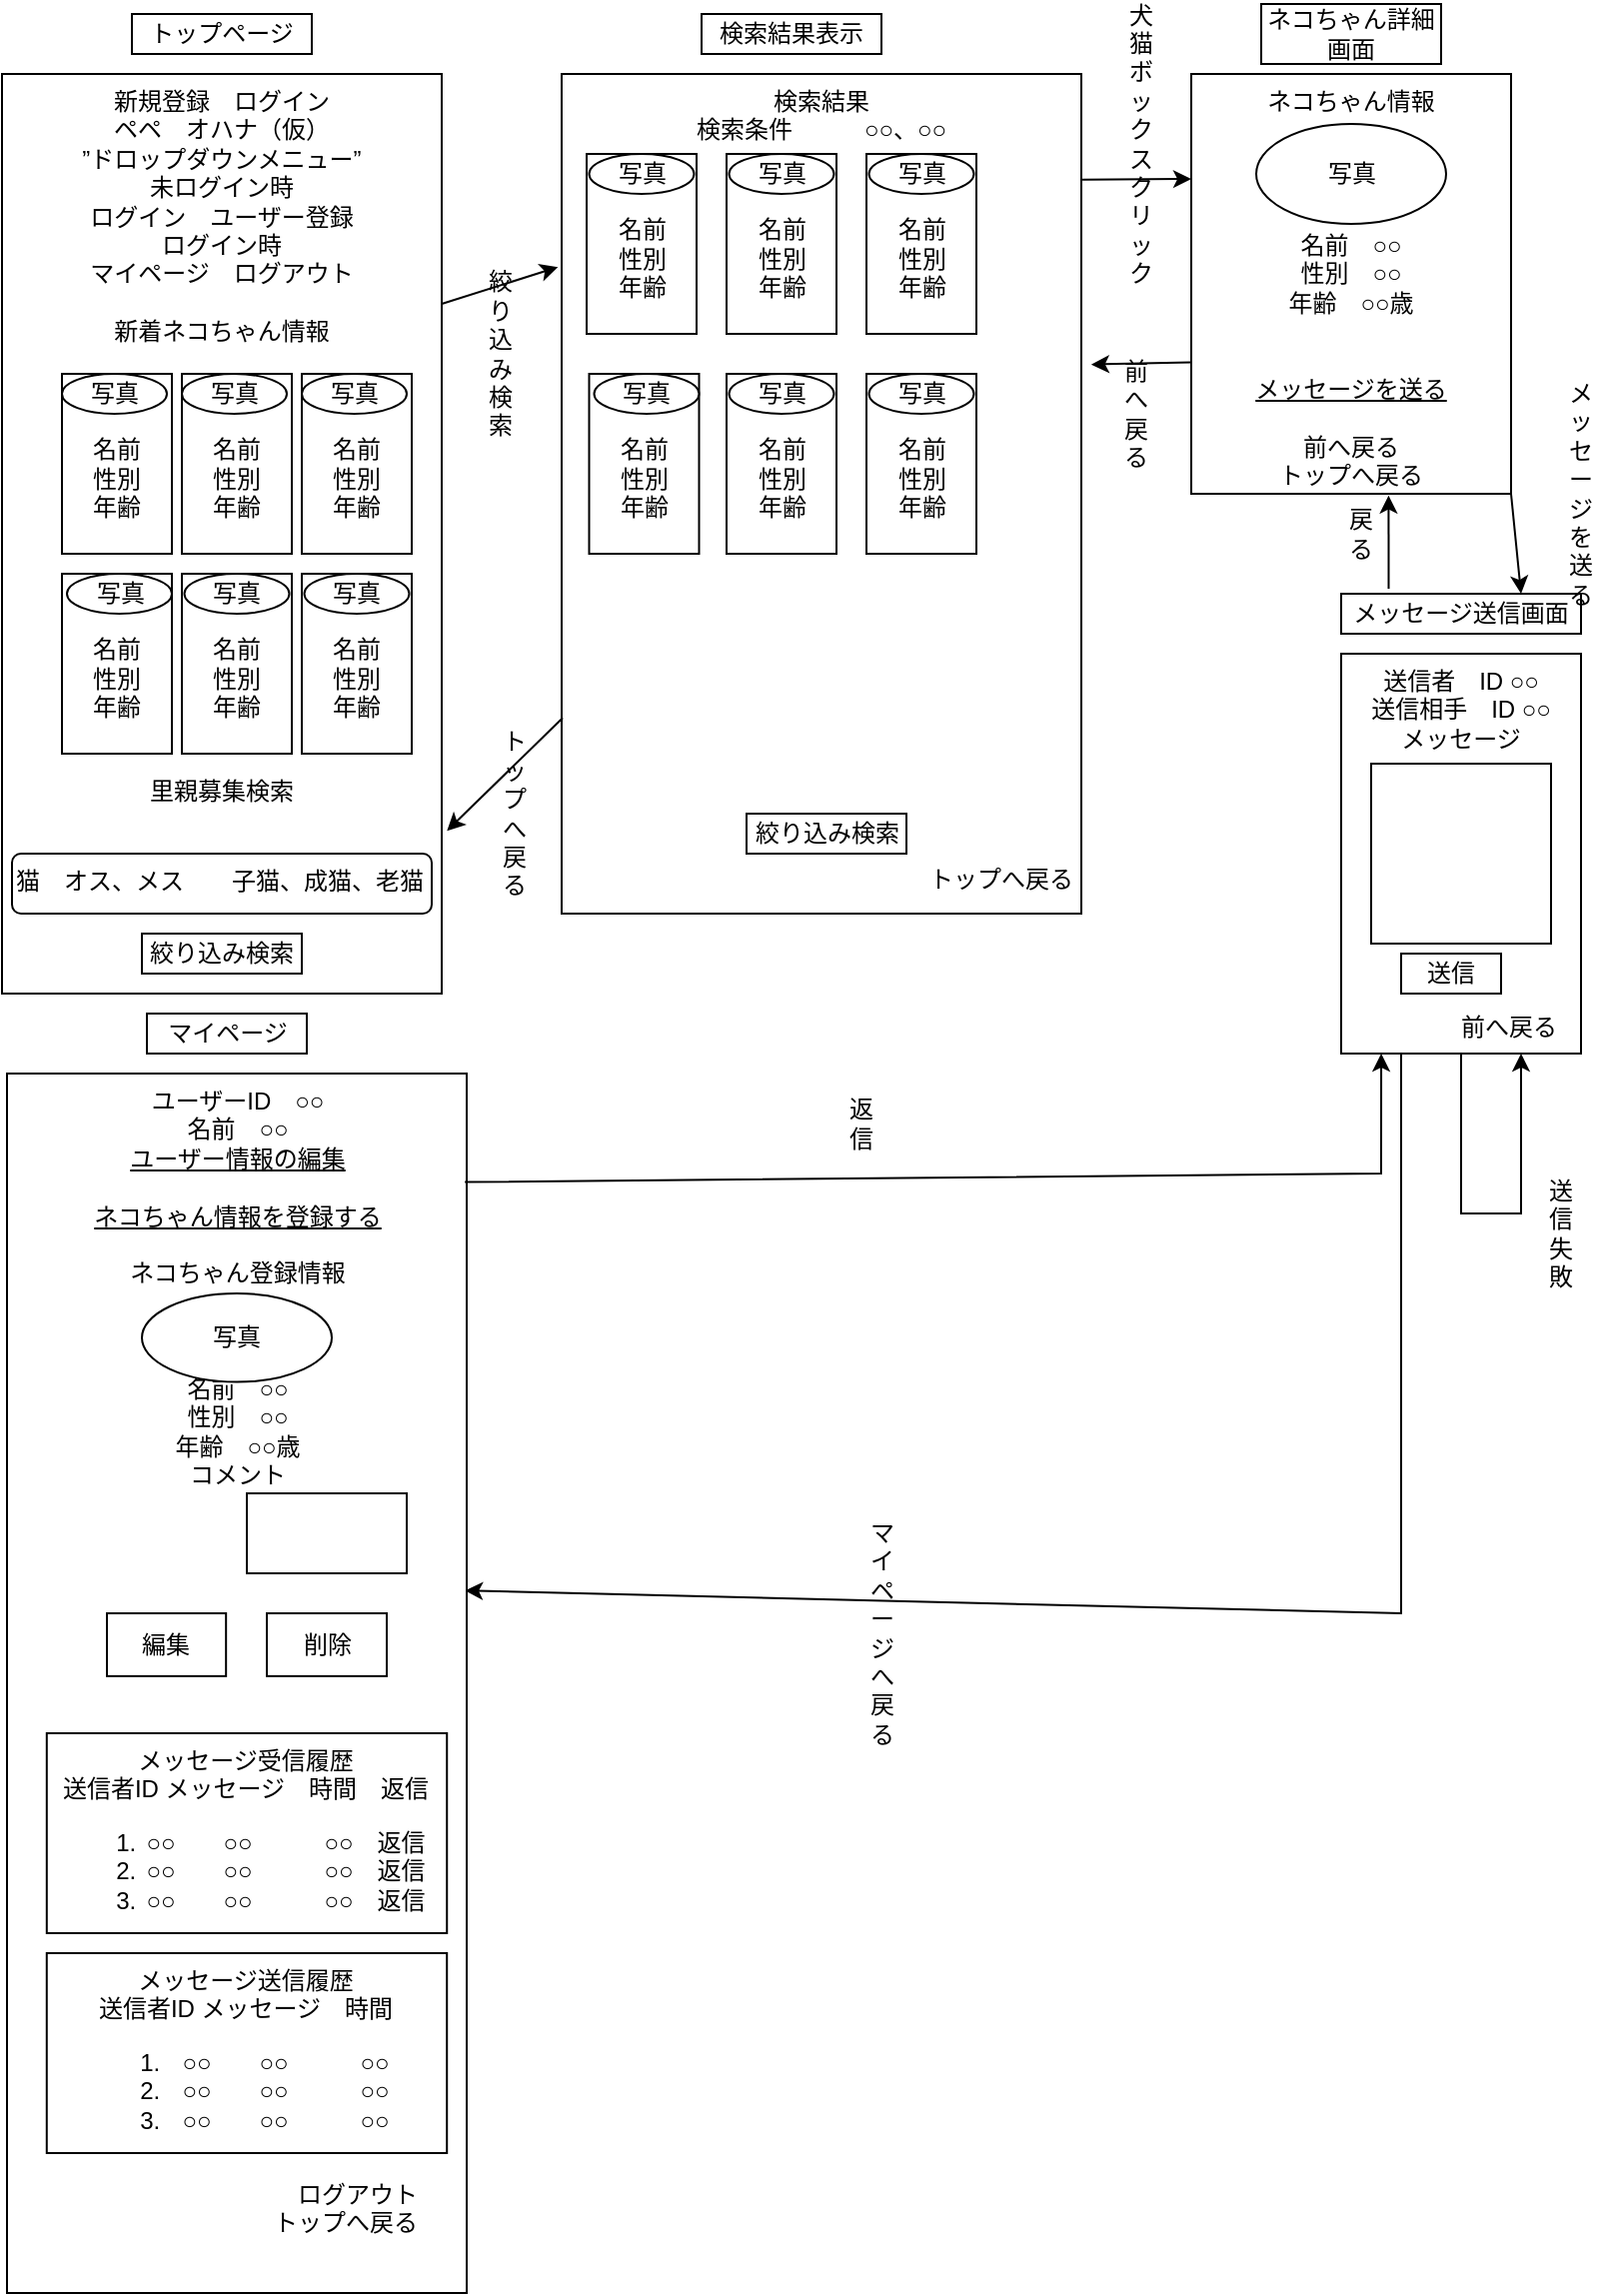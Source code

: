 <mxfile version="21.8.2" type="device">
  <diagram name="ページ1" id="5l7QdveWqn6ocP1i995m">
    <mxGraphModel dx="1032" dy="515" grid="1" gridSize="10" guides="1" tooltips="1" connect="1" arrows="1" fold="1" page="1" pageScale="1" pageWidth="827" pageHeight="1169" math="0" shadow="0">
      <root>
        <mxCell id="0" />
        <mxCell id="1" parent="0" />
        <mxCell id="cRcnCIdVFR8t62NlRf-L-1" value="新規登録　ログイン&lt;br&gt;ペペ　オハナ（仮）&lt;br&gt;”ドロップダウンメニュー”&lt;br&gt;未ログイン時&lt;br&gt;ログイン　ユーザー登録&lt;br&gt;ログイン時&lt;br&gt;マイページ　ログアウト&lt;br&gt;&lt;br&gt;新着ネコちゃん情報&lt;br&gt;&lt;br&gt;&lt;br&gt;&lt;br&gt;&lt;br&gt;&lt;br&gt;&lt;br&gt;&lt;br&gt;&lt;br&gt;&lt;br&gt;&lt;br&gt;&lt;br&gt;&lt;br&gt;&lt;br&gt;&lt;br&gt;&lt;br&gt;里親募集検索" style="rounded=0;whiteSpace=wrap;html=1;verticalAlign=top;" parent="1" vertex="1">
          <mxGeometry x="20" y="50" width="220" height="460" as="geometry" />
        </mxCell>
        <mxCell id="cRcnCIdVFR8t62NlRf-L-19" value="トップページ" style="rounded=0;whiteSpace=wrap;html=1;" parent="1" vertex="1">
          <mxGeometry x="85" y="20" width="90" height="20" as="geometry" />
        </mxCell>
        <mxCell id="cRcnCIdVFR8t62NlRf-L-24" value="検索結果表示" style="rounded=0;whiteSpace=wrap;html=1;" parent="1" vertex="1">
          <mxGeometry x="370" y="20" width="90" height="20" as="geometry" />
        </mxCell>
        <mxCell id="cRcnCIdVFR8t62NlRf-L-25" value="猫　オス、メス　　子猫、成猫、老猫" style="rounded=1;whiteSpace=wrap;html=1;verticalAlign=top;align=left;" parent="1" vertex="1">
          <mxGeometry x="25" y="440" width="210" height="30" as="geometry" />
        </mxCell>
        <mxCell id="cRcnCIdVFR8t62NlRf-L-26" value="絞り込み検索" style="rounded=0;whiteSpace=wrap;html=1;" parent="1" vertex="1">
          <mxGeometry x="90" y="480" width="80" height="20" as="geometry" />
        </mxCell>
        <mxCell id="cRcnCIdVFR8t62NlRf-L-30" value="" style="group" parent="1" vertex="1" connectable="0">
          <mxGeometry x="50" y="200" width="55" height="90" as="geometry" />
        </mxCell>
        <mxCell id="cRcnCIdVFR8t62NlRf-L-28" value="&lt;br&gt;名前&lt;br&gt;性別&lt;br&gt;年齢" style="rounded=0;whiteSpace=wrap;html=1;" parent="cRcnCIdVFR8t62NlRf-L-30" vertex="1">
          <mxGeometry width="55" height="90" as="geometry" />
        </mxCell>
        <mxCell id="cRcnCIdVFR8t62NlRf-L-27" value="写真" style="ellipse;whiteSpace=wrap;html=1;" parent="cRcnCIdVFR8t62NlRf-L-30" vertex="1">
          <mxGeometry width="52.5" height="20" as="geometry" />
        </mxCell>
        <mxCell id="cRcnCIdVFR8t62NlRf-L-31" value="" style="group" parent="1" vertex="1" connectable="0">
          <mxGeometry x="170" y="200" width="55" height="90" as="geometry" />
        </mxCell>
        <mxCell id="cRcnCIdVFR8t62NlRf-L-32" value="&lt;br&gt;名前&lt;br&gt;性別&lt;br&gt;年齢" style="rounded=0;whiteSpace=wrap;html=1;" parent="cRcnCIdVFR8t62NlRf-L-31" vertex="1">
          <mxGeometry width="55" height="90" as="geometry" />
        </mxCell>
        <mxCell id="cRcnCIdVFR8t62NlRf-L-33" value="写真" style="ellipse;whiteSpace=wrap;html=1;" parent="cRcnCIdVFR8t62NlRf-L-31" vertex="1">
          <mxGeometry width="52.5" height="20" as="geometry" />
        </mxCell>
        <mxCell id="cRcnCIdVFR8t62NlRf-L-34" value="" style="group" parent="1" vertex="1" connectable="0">
          <mxGeometry x="170" y="300" width="55" height="90" as="geometry" />
        </mxCell>
        <mxCell id="cRcnCIdVFR8t62NlRf-L-35" value="&lt;br&gt;名前&lt;br&gt;性別&lt;br&gt;年齢" style="rounded=0;whiteSpace=wrap;html=1;" parent="cRcnCIdVFR8t62NlRf-L-34" vertex="1">
          <mxGeometry width="55" height="90" as="geometry" />
        </mxCell>
        <mxCell id="cRcnCIdVFR8t62NlRf-L-36" value="写真" style="ellipse;whiteSpace=wrap;html=1;" parent="cRcnCIdVFR8t62NlRf-L-34" vertex="1">
          <mxGeometry x="1.25" width="52.5" height="20" as="geometry" />
        </mxCell>
        <mxCell id="cRcnCIdVFR8t62NlRf-L-37" value="" style="group" parent="1" vertex="1" connectable="0">
          <mxGeometry x="110" y="200" width="55" height="90" as="geometry" />
        </mxCell>
        <mxCell id="cRcnCIdVFR8t62NlRf-L-38" value="&lt;br&gt;名前&lt;br&gt;性別&lt;br&gt;年齢" style="rounded=0;whiteSpace=wrap;html=1;" parent="cRcnCIdVFR8t62NlRf-L-37" vertex="1">
          <mxGeometry width="55" height="90" as="geometry" />
        </mxCell>
        <mxCell id="cRcnCIdVFR8t62NlRf-L-39" value="写真" style="ellipse;whiteSpace=wrap;html=1;" parent="cRcnCIdVFR8t62NlRf-L-37" vertex="1">
          <mxGeometry width="52.5" height="20" as="geometry" />
        </mxCell>
        <mxCell id="cRcnCIdVFR8t62NlRf-L-40" value="" style="group" parent="1" vertex="1" connectable="0">
          <mxGeometry x="50" y="300" width="55" height="90" as="geometry" />
        </mxCell>
        <mxCell id="cRcnCIdVFR8t62NlRf-L-41" value="&lt;br&gt;名前&lt;br&gt;性別&lt;br&gt;年齢" style="rounded=0;whiteSpace=wrap;html=1;" parent="cRcnCIdVFR8t62NlRf-L-40" vertex="1">
          <mxGeometry width="55" height="90" as="geometry" />
        </mxCell>
        <mxCell id="cRcnCIdVFR8t62NlRf-L-42" value="写真" style="ellipse;whiteSpace=wrap;html=1;" parent="cRcnCIdVFR8t62NlRf-L-40" vertex="1">
          <mxGeometry x="2.5" width="52.5" height="20" as="geometry" />
        </mxCell>
        <mxCell id="cRcnCIdVFR8t62NlRf-L-43" value="" style="group" parent="1" vertex="1" connectable="0">
          <mxGeometry x="110" y="300" width="55" height="90" as="geometry" />
        </mxCell>
        <mxCell id="cRcnCIdVFR8t62NlRf-L-44" value="&lt;br&gt;名前&lt;br&gt;性別&lt;br&gt;年齢" style="rounded=0;whiteSpace=wrap;html=1;" parent="cRcnCIdVFR8t62NlRf-L-43" vertex="1">
          <mxGeometry width="55" height="90" as="geometry" />
        </mxCell>
        <mxCell id="cRcnCIdVFR8t62NlRf-L-45" value="写真" style="ellipse;whiteSpace=wrap;html=1;" parent="cRcnCIdVFR8t62NlRf-L-43" vertex="1">
          <mxGeometry x="1.25" width="52.5" height="20" as="geometry" />
        </mxCell>
        <mxCell id="cRcnCIdVFR8t62NlRf-L-86" value="ネコちゃん詳細画面" style="rounded=0;whiteSpace=wrap;html=1;" parent="1" vertex="1">
          <mxGeometry x="650" y="15" width="90" height="30" as="geometry" />
        </mxCell>
        <mxCell id="cRcnCIdVFR8t62NlRf-L-96" value="" style="group" parent="1" vertex="1" connectable="0">
          <mxGeometry x="615" y="50" width="160" height="210" as="geometry" />
        </mxCell>
        <mxCell id="cRcnCIdVFR8t62NlRf-L-9" value="ネコちゃん情報&lt;br&gt;&lt;br&gt;&lt;br&gt;&lt;br&gt;&lt;br&gt;名前　○○&lt;br&gt;性別　○○&lt;br&gt;年齢　○○歳&lt;br&gt;&lt;br&gt;&lt;br&gt;&lt;u&gt;メッセージを送る&lt;/u&gt;&lt;br&gt;&lt;br&gt;前へ戻る&lt;br&gt;トップへ戻る" style="rounded=0;whiteSpace=wrap;html=1;verticalAlign=top;" parent="cRcnCIdVFR8t62NlRf-L-96" vertex="1">
          <mxGeometry width="160" height="210" as="geometry" />
        </mxCell>
        <mxCell id="cRcnCIdVFR8t62NlRf-L-87" value="写真" style="ellipse;whiteSpace=wrap;html=1;" parent="cRcnCIdVFR8t62NlRf-L-96" vertex="1">
          <mxGeometry x="32.5" y="25" width="95" height="50" as="geometry" />
        </mxCell>
        <mxCell id="cRcnCIdVFR8t62NlRf-L-114" value="絞り込み検索" style="rounded=0;whiteSpace=wrap;html=1;fillColor=none;strokeColor=none;" parent="1" vertex="1">
          <mxGeometry x="257.5" y="180" width="22.5" height="20" as="geometry" />
        </mxCell>
        <mxCell id="cRcnCIdVFR8t62NlRf-L-115" value="トップへ戻る" style="rounded=0;whiteSpace=wrap;html=1;fillColor=none;strokeColor=none;" parent="1" vertex="1">
          <mxGeometry x="264" y="410" width="25" height="20" as="geometry" />
        </mxCell>
        <mxCell id="cRcnCIdVFR8t62NlRf-L-117" value="犬猫ボックスクリック" style="rounded=0;whiteSpace=wrap;html=1;fillColor=none;strokeColor=none;" parent="1" vertex="1">
          <mxGeometry x="580" y="70" width="20" height="30" as="geometry" />
        </mxCell>
        <mxCell id="cRcnCIdVFR8t62NlRf-L-118" value="前へ戻る" style="rounded=0;whiteSpace=wrap;html=1;fillColor=none;strokeColor=none;" parent="1" vertex="1">
          <mxGeometry x="575" y="200" width="25" height="40" as="geometry" />
        </mxCell>
        <mxCell id="cRcnCIdVFR8t62NlRf-L-121" value="戻る" style="rounded=0;whiteSpace=wrap;html=1;fillColor=none;strokeColor=none;" parent="1" vertex="1">
          <mxGeometry x="690" y="270" width="20" height="20" as="geometry" />
        </mxCell>
        <mxCell id="TUVgvogGvI2CKYqyUXiJ-15" value="" style="group" parent="1" vertex="1" connectable="0">
          <mxGeometry x="300" y="50" width="260" height="420" as="geometry" />
        </mxCell>
        <mxCell id="cRcnCIdVFR8t62NlRf-L-4" value="検索結果&lt;br&gt;検索条件　　　○○、○○&lt;br&gt;&lt;br&gt;&lt;br&gt;&lt;br&gt;&lt;br&gt;&lt;br&gt;&lt;br&gt;&lt;br&gt;&lt;br&gt;&lt;br&gt;&lt;br&gt;&lt;br&gt;&lt;br&gt;&lt;br&gt;&lt;br&gt;&lt;br&gt;&lt;br&gt;&lt;br&gt;&lt;br&gt;&lt;br&gt;&lt;br&gt;&lt;br&gt;&lt;br&gt;&lt;br&gt;&lt;br&gt;&lt;br&gt;&lt;div style=&quot;text-align: left;&quot;&gt;　　　　　　　　　　　　　　　トップへ戻る&lt;/div&gt;" style="rounded=0;whiteSpace=wrap;html=1;verticalAlign=top;" parent="TUVgvogGvI2CKYqyUXiJ-15" vertex="1">
          <mxGeometry width="260" height="420" as="geometry" />
        </mxCell>
        <mxCell id="cRcnCIdVFR8t62NlRf-L-46" value="" style="group" parent="TUVgvogGvI2CKYqyUXiJ-15" vertex="1" connectable="0">
          <mxGeometry x="12.5" y="40" width="55" height="130" as="geometry" />
        </mxCell>
        <mxCell id="cRcnCIdVFR8t62NlRf-L-47" value="&lt;br&gt;名前&lt;br&gt;性別&lt;br&gt;年齢" style="rounded=0;whiteSpace=wrap;html=1;" parent="cRcnCIdVFR8t62NlRf-L-46" vertex="1">
          <mxGeometry width="55" height="90" as="geometry" />
        </mxCell>
        <mxCell id="cRcnCIdVFR8t62NlRf-L-48" value="写真" style="ellipse;whiteSpace=wrap;html=1;" parent="cRcnCIdVFR8t62NlRf-L-46" vertex="1">
          <mxGeometry x="1.25" width="52.5" height="20" as="geometry" />
        </mxCell>
        <mxCell id="cRcnCIdVFR8t62NlRf-L-50" value="" style="group" parent="TUVgvogGvI2CKYqyUXiJ-15" vertex="1" connectable="0">
          <mxGeometry x="152.5" y="40" width="55" height="90" as="geometry" />
        </mxCell>
        <mxCell id="cRcnCIdVFR8t62NlRf-L-51" value="&lt;br&gt;名前&lt;br&gt;性別&lt;br&gt;年齢" style="rounded=0;whiteSpace=wrap;html=1;" parent="cRcnCIdVFR8t62NlRf-L-50" vertex="1">
          <mxGeometry width="55" height="90" as="geometry" />
        </mxCell>
        <mxCell id="cRcnCIdVFR8t62NlRf-L-52" value="写真" style="ellipse;whiteSpace=wrap;html=1;" parent="cRcnCIdVFR8t62NlRf-L-50" vertex="1">
          <mxGeometry x="1.25" width="52.5" height="20" as="geometry" />
        </mxCell>
        <mxCell id="cRcnCIdVFR8t62NlRf-L-53" value="" style="group" parent="TUVgvogGvI2CKYqyUXiJ-15" vertex="1" connectable="0">
          <mxGeometry x="82.5" y="40" width="55" height="90" as="geometry" />
        </mxCell>
        <mxCell id="cRcnCIdVFR8t62NlRf-L-54" value="&lt;br&gt;名前&lt;br&gt;性別&lt;br&gt;年齢" style="rounded=0;whiteSpace=wrap;html=1;" parent="cRcnCIdVFR8t62NlRf-L-53" vertex="1">
          <mxGeometry width="55" height="90" as="geometry" />
        </mxCell>
        <mxCell id="cRcnCIdVFR8t62NlRf-L-55" value="写真" style="ellipse;whiteSpace=wrap;html=1;" parent="cRcnCIdVFR8t62NlRf-L-53" vertex="1">
          <mxGeometry x="1.25" width="52.5" height="20" as="geometry" />
        </mxCell>
        <mxCell id="cRcnCIdVFR8t62NlRf-L-56" value="" style="group" parent="TUVgvogGvI2CKYqyUXiJ-15" vertex="1" connectable="0">
          <mxGeometry x="13.75" y="150" width="55" height="90" as="geometry" />
        </mxCell>
        <mxCell id="cRcnCIdVFR8t62NlRf-L-57" value="&lt;br&gt;名前&lt;br&gt;性別&lt;br&gt;年齢" style="rounded=0;whiteSpace=wrap;html=1;" parent="cRcnCIdVFR8t62NlRf-L-56" vertex="1">
          <mxGeometry width="55" height="90" as="geometry" />
        </mxCell>
        <mxCell id="cRcnCIdVFR8t62NlRf-L-58" value="写真" style="ellipse;whiteSpace=wrap;html=1;" parent="cRcnCIdVFR8t62NlRf-L-56" vertex="1">
          <mxGeometry x="2.5" width="52.5" height="20" as="geometry" />
        </mxCell>
        <mxCell id="cRcnCIdVFR8t62NlRf-L-69" value="" style="group" parent="TUVgvogGvI2CKYqyUXiJ-15" vertex="1" connectable="0">
          <mxGeometry x="82.5" y="150" width="55" height="90" as="geometry" />
        </mxCell>
        <mxCell id="cRcnCIdVFR8t62NlRf-L-70" value="&lt;br&gt;名前&lt;br&gt;性別&lt;br&gt;年齢" style="rounded=0;whiteSpace=wrap;html=1;" parent="cRcnCIdVFR8t62NlRf-L-69" vertex="1">
          <mxGeometry width="55" height="90" as="geometry" />
        </mxCell>
        <mxCell id="cRcnCIdVFR8t62NlRf-L-71" value="写真" style="ellipse;whiteSpace=wrap;html=1;" parent="cRcnCIdVFR8t62NlRf-L-69" vertex="1">
          <mxGeometry x="1.25" width="52.5" height="20" as="geometry" />
        </mxCell>
        <mxCell id="cRcnCIdVFR8t62NlRf-L-72" value="" style="group" parent="TUVgvogGvI2CKYqyUXiJ-15" vertex="1" connectable="0">
          <mxGeometry x="152.5" y="150" width="55" height="90" as="geometry" />
        </mxCell>
        <mxCell id="cRcnCIdVFR8t62NlRf-L-73" value="&lt;br&gt;名前&lt;br&gt;性別&lt;br&gt;年齢" style="rounded=0;whiteSpace=wrap;html=1;" parent="cRcnCIdVFR8t62NlRf-L-72" vertex="1">
          <mxGeometry width="55" height="90" as="geometry" />
        </mxCell>
        <mxCell id="cRcnCIdVFR8t62NlRf-L-74" value="写真" style="ellipse;whiteSpace=wrap;html=1;" parent="cRcnCIdVFR8t62NlRf-L-72" vertex="1">
          <mxGeometry x="1.25" width="52.5" height="20" as="geometry" />
        </mxCell>
        <mxCell id="cRcnCIdVFR8t62NlRf-L-83" value="絞り込み検索" style="rounded=0;whiteSpace=wrap;html=1;" parent="TUVgvogGvI2CKYqyUXiJ-15" vertex="1">
          <mxGeometry x="92.5" y="370" width="80" height="20" as="geometry" />
        </mxCell>
        <mxCell id="h3qFTqK-qr5tWKLy94Pv-67" value="" style="group" parent="1" vertex="1" connectable="0">
          <mxGeometry x="690" y="310" width="120" height="230" as="geometry" />
        </mxCell>
        <mxCell id="h3qFTqK-qr5tWKLy94Pv-68" value="メッセージ送信画面" style="rounded=0;whiteSpace=wrap;html=1;" parent="h3qFTqK-qr5tWKLy94Pv-67" vertex="1">
          <mxGeometry width="120" height="20" as="geometry" />
        </mxCell>
        <mxCell id="h3qFTqK-qr5tWKLy94Pv-69" value="" style="group" parent="h3qFTqK-qr5tWKLy94Pv-67" vertex="1" connectable="0">
          <mxGeometry y="30" width="120" height="200" as="geometry" />
        </mxCell>
        <mxCell id="h3qFTqK-qr5tWKLy94Pv-70" value="送信者　ID ○○&lt;br&gt;送信相手　ID ○○&lt;br&gt;メッセージ&lt;br&gt;&lt;br&gt;&lt;br&gt;&lt;br&gt;&lt;br&gt;&lt;br&gt;&lt;br&gt;&lt;br&gt;&lt;br&gt;&lt;br&gt;　　　　前へ戻る" style="rounded=0;whiteSpace=wrap;html=1;verticalAlign=top;" parent="h3qFTqK-qr5tWKLy94Pv-69" vertex="1">
          <mxGeometry width="120" height="200" as="geometry" />
        </mxCell>
        <mxCell id="h3qFTqK-qr5tWKLy94Pv-71" value="" style="rounded=0;whiteSpace=wrap;html=1;" parent="h3qFTqK-qr5tWKLy94Pv-69" vertex="1">
          <mxGeometry x="15" y="55" width="90" height="90" as="geometry" />
        </mxCell>
        <mxCell id="h3qFTqK-qr5tWKLy94Pv-72" value="送信" style="rounded=0;whiteSpace=wrap;html=1;" parent="h3qFTqK-qr5tWKLy94Pv-69" vertex="1">
          <mxGeometry x="30" y="150" width="50" height="20" as="geometry" />
        </mxCell>
        <mxCell id="fOcxW8BvlJguZzoaRflR-26" value="" style="endArrow=classic;html=1;rounded=0;exitX=0.5;exitY=1;exitDx=0;exitDy=0;entryX=0.75;entryY=1;entryDx=0;entryDy=0;" parent="h3qFTqK-qr5tWKLy94Pv-69" source="h3qFTqK-qr5tWKLy94Pv-70" target="h3qFTqK-qr5tWKLy94Pv-70" edge="1">
          <mxGeometry width="50" height="50" relative="1" as="geometry">
            <mxPoint x="-300" y="180" as="sourcePoint" />
            <mxPoint x="120" y="310" as="targetPoint" />
            <Array as="points">
              <mxPoint x="60" y="280" />
              <mxPoint x="90" y="280" />
            </Array>
          </mxGeometry>
        </mxCell>
        <mxCell id="h3qFTqK-qr5tWKLy94Pv-74" value="" style="endArrow=classic;html=1;rounded=0;exitX=1;exitY=0.25;exitDx=0;exitDy=0;entryX=-0.007;entryY=0.23;entryDx=0;entryDy=0;entryPerimeter=0;" parent="1" source="cRcnCIdVFR8t62NlRf-L-1" target="cRcnCIdVFR8t62NlRf-L-4" edge="1">
          <mxGeometry width="50" height="50" relative="1" as="geometry">
            <mxPoint x="390" y="310" as="sourcePoint" />
            <mxPoint x="440" y="260" as="targetPoint" />
          </mxGeometry>
        </mxCell>
        <mxCell id="h3qFTqK-qr5tWKLy94Pv-75" value="" style="endArrow=classic;html=1;rounded=0;exitX=0.002;exitY=0.767;exitDx=0;exitDy=0;exitPerimeter=0;entryX=1.012;entryY=0.823;entryDx=0;entryDy=0;entryPerimeter=0;" parent="1" source="cRcnCIdVFR8t62NlRf-L-4" target="cRcnCIdVFR8t62NlRf-L-1" edge="1">
          <mxGeometry width="50" height="50" relative="1" as="geometry">
            <mxPoint x="390" y="310" as="sourcePoint" />
            <mxPoint x="440" y="260" as="targetPoint" />
          </mxGeometry>
        </mxCell>
        <mxCell id="h3qFTqK-qr5tWKLy94Pv-76" value="" style="endArrow=classic;html=1;rounded=0;entryX=0;entryY=0.25;entryDx=0;entryDy=0;exitX=1.002;exitY=0.126;exitDx=0;exitDy=0;exitPerimeter=0;" parent="1" source="cRcnCIdVFR8t62NlRf-L-4" target="cRcnCIdVFR8t62NlRf-L-9" edge="1">
          <mxGeometry width="50" height="50" relative="1" as="geometry">
            <mxPoint x="390" y="310" as="sourcePoint" />
            <mxPoint x="440" y="260" as="targetPoint" />
          </mxGeometry>
        </mxCell>
        <mxCell id="h3qFTqK-qr5tWKLy94Pv-77" value="" style="endArrow=classic;html=1;rounded=0;entryX=0.75;entryY=0;entryDx=0;entryDy=0;exitX=1;exitY=1;exitDx=0;exitDy=0;" parent="1" source="cRcnCIdVFR8t62NlRf-L-9" target="h3qFTqK-qr5tWKLy94Pv-68" edge="1">
          <mxGeometry width="50" height="50" relative="1" as="geometry">
            <mxPoint x="390" y="310" as="sourcePoint" />
            <mxPoint x="440" y="260" as="targetPoint" />
          </mxGeometry>
        </mxCell>
        <mxCell id="h3qFTqK-qr5tWKLy94Pv-78" value="" style="endArrow=classic;html=1;rounded=0;entryX=1.019;entryY=0.346;entryDx=0;entryDy=0;entryPerimeter=0;exitX=-0.001;exitY=0.687;exitDx=0;exitDy=0;exitPerimeter=0;" parent="1" source="cRcnCIdVFR8t62NlRf-L-9" target="cRcnCIdVFR8t62NlRf-L-4" edge="1">
          <mxGeometry width="50" height="50" relative="1" as="geometry">
            <mxPoint x="390" y="310" as="sourcePoint" />
            <mxPoint x="440" y="260" as="targetPoint" />
          </mxGeometry>
        </mxCell>
        <mxCell id="h3qFTqK-qr5tWKLy94Pv-79" value="" style="endArrow=classic;html=1;rounded=0;entryX=0.617;entryY=1.004;entryDx=0;entryDy=0;exitX=0.198;exitY=-0.122;exitDx=0;exitDy=0;exitPerimeter=0;entryPerimeter=0;" parent="1" source="h3qFTqK-qr5tWKLy94Pv-68" target="cRcnCIdVFR8t62NlRf-L-9" edge="1">
          <mxGeometry width="50" height="50" relative="1" as="geometry">
            <mxPoint x="390" y="420" as="sourcePoint" />
            <mxPoint x="440" y="370" as="targetPoint" />
          </mxGeometry>
        </mxCell>
        <mxCell id="h3qFTqK-qr5tWKLy94Pv-82" value="" style="endArrow=classic;html=1;rounded=0;exitX=0.25;exitY=1;exitDx=0;exitDy=0;entryX=0.996;entryY=0.424;entryDx=0;entryDy=0;entryPerimeter=0;" parent="1" source="h3qFTqK-qr5tWKLy94Pv-70" target="h3qFTqK-qr5tWKLy94Pv-90" edge="1">
          <mxGeometry width="50" height="50" relative="1" as="geometry">
            <mxPoint x="390" y="530" as="sourcePoint" />
            <mxPoint x="720" y="620" as="targetPoint" />
            <Array as="points">
              <mxPoint x="720" y="820" />
            </Array>
          </mxGeometry>
        </mxCell>
        <mxCell id="h3qFTqK-qr5tWKLy94Pv-84" value="メッセージを送る" style="rounded=0;whiteSpace=wrap;html=1;fillColor=none;strokeColor=none;" parent="1" vertex="1">
          <mxGeometry x="800" y="250" width="20" height="20" as="geometry" />
        </mxCell>
        <mxCell id="h3qFTqK-qr5tWKLy94Pv-87" value="" style="group" parent="1" vertex="1" connectable="0">
          <mxGeometry x="22.5" y="520" width="230" height="640" as="geometry" />
        </mxCell>
        <mxCell id="h3qFTqK-qr5tWKLy94Pv-88" value="マイページ" style="rounded=0;whiteSpace=wrap;html=1;" parent="h3qFTqK-qr5tWKLy94Pv-87" vertex="1">
          <mxGeometry x="70" width="80" height="20" as="geometry" />
        </mxCell>
        <mxCell id="h3qFTqK-qr5tWKLy94Pv-89" value="" style="group" parent="h3qFTqK-qr5tWKLy94Pv-87" vertex="1" connectable="0">
          <mxGeometry y="30" width="230" height="610" as="geometry" />
        </mxCell>
        <mxCell id="h3qFTqK-qr5tWKLy94Pv-90" value="ユーザーID　○○&lt;br&gt;名前　○○&lt;br&gt;&lt;u&gt;ユーザー情報の編集&lt;/u&gt;&lt;br&gt;&lt;br&gt;&lt;u&gt;ネコちゃん情報を登録する&lt;br&gt;&lt;/u&gt;&lt;br&gt;ネコちゃん登録情報&lt;br&gt;&lt;br&gt;&lt;br&gt;&lt;br&gt;名前　○○&lt;br&gt;性別　○○&lt;br&gt;年齢　○○歳&lt;br&gt;コメント　　　　&lt;br&gt;&lt;br&gt;&lt;br&gt;&lt;br&gt;&lt;span style=&quot;text-align: right; background-color: initial;&quot;&gt;&lt;br&gt;&lt;br&gt;&lt;br&gt;&lt;br&gt;&lt;br&gt;&lt;br&gt;&lt;br&gt;&lt;br&gt;&lt;br&gt;&lt;br&gt;&lt;br&gt;&lt;br&gt;&lt;br&gt;&lt;br&gt;&lt;br&gt;&lt;br&gt;&lt;br&gt;&lt;br&gt;&lt;br&gt;&lt;br&gt;&lt;br&gt;　　　　　　　　　　ログアウト&lt;/span&gt;&lt;br&gt;&lt;div style=&quot;text-align: right;&quot;&gt;トップへ戻る&lt;/div&gt;" style="rounded=0;whiteSpace=wrap;html=1;verticalAlign=top;" parent="h3qFTqK-qr5tWKLy94Pv-89" vertex="1">
          <mxGeometry width="230" height="610" as="geometry" />
        </mxCell>
        <mxCell id="h3qFTqK-qr5tWKLy94Pv-91" value="写真" style="ellipse;whiteSpace=wrap;html=1;" parent="h3qFTqK-qr5tWKLy94Pv-89" vertex="1">
          <mxGeometry x="67.5" y="110" width="95" height="44.29" as="geometry" />
        </mxCell>
        <mxCell id="h3qFTqK-qr5tWKLy94Pv-92" value="" style="rounded=0;whiteSpace=wrap;html=1;" parent="h3qFTqK-qr5tWKLy94Pv-89" vertex="1">
          <mxGeometry x="120" y="210" width="80" height="40" as="geometry" />
        </mxCell>
        <mxCell id="h3qFTqK-qr5tWKLy94Pv-93" value="編集" style="rounded=0;whiteSpace=wrap;html=1;" parent="h3qFTqK-qr5tWKLy94Pv-89" vertex="1">
          <mxGeometry x="50" y="270.004" width="59.58" height="31.429" as="geometry" />
        </mxCell>
        <mxCell id="h3qFTqK-qr5tWKLy94Pv-94" value="削除" style="rounded=0;whiteSpace=wrap;html=1;" parent="h3qFTqK-qr5tWKLy94Pv-89" vertex="1">
          <mxGeometry x="130" y="270.004" width="60" height="31.429" as="geometry" />
        </mxCell>
        <mxCell id="h3qFTqK-qr5tWKLy94Pv-95" value="メッセージ受信履歴&lt;br&gt;&lt;span style=&quot;background-color: initial;&quot;&gt;送信者ID メッセージ　時間　返信&lt;br&gt;&lt;ol&gt;&lt;li&gt;&lt;span style=&quot;background-color: initial;&quot;&gt;○○　　○○　　　○○　返信&lt;/span&gt;&lt;/li&gt;&lt;li style=&quot;border-color: var(--border-color);&quot;&gt;○○　　○○　　　○○　返信&lt;/li&gt;&lt;li style=&quot;border-color: var(--border-color);&quot;&gt;○○　　○○　　　○○　返信&lt;/li&gt;&lt;/ol&gt;&lt;/span&gt;&lt;div style=&quot;text-align: justify;&quot;&gt;&lt;/div&gt;" style="rounded=0;whiteSpace=wrap;html=1;verticalAlign=top;" parent="h3qFTqK-qr5tWKLy94Pv-89" vertex="1">
          <mxGeometry x="19.9" y="330" width="200.21" height="100" as="geometry" />
        </mxCell>
        <mxCell id="h3qFTqK-qr5tWKLy94Pv-96" value="メッセージ送信履歴&lt;br&gt;&lt;span style=&quot;background-color: initial;&quot;&gt;送信者ID メッセージ　時間　&lt;br&gt;&lt;ol&gt;&lt;li&gt;&lt;span style=&quot;background-color: initial;&quot;&gt;○○　　○○　　　○○　&lt;/span&gt;&lt;/li&gt;&lt;li style=&quot;border-color: var(--border-color);&quot;&gt;○○　　○○　　　○○　&lt;/li&gt;&lt;li style=&quot;border-color: var(--border-color);&quot;&gt;○○　　○○　　　○○　&lt;/li&gt;&lt;/ol&gt;&lt;/span&gt;&lt;div style=&quot;text-align: justify;&quot;&gt;&lt;/div&gt;" style="rounded=0;whiteSpace=wrap;html=1;verticalAlign=top;" parent="h3qFTqK-qr5tWKLy94Pv-89" vertex="1">
          <mxGeometry x="19.89" y="440" width="200.21" height="100" as="geometry" />
        </mxCell>
        <mxCell id="fOcxW8BvlJguZzoaRflR-25" value="送信失敗" style="rounded=0;whiteSpace=wrap;html=1;fillColor=none;strokeColor=none;" parent="1" vertex="1">
          <mxGeometry x="790" y="600" width="20" height="60" as="geometry" />
        </mxCell>
        <mxCell id="fOcxW8BvlJguZzoaRflR-29" value="マイページへ戻る" style="rounded=0;whiteSpace=wrap;html=1;fillColor=none;strokeColor=none;" parent="1" vertex="1">
          <mxGeometry x="450" y="820" width="21" height="20" as="geometry" />
        </mxCell>
        <mxCell id="zVE_Q1ZN4g6iV3RGSjRF-1" value="" style="endArrow=classic;html=1;rounded=0;exitX=0.996;exitY=0.089;exitDx=0;exitDy=0;exitPerimeter=0;entryX=0.167;entryY=1;entryDx=0;entryDy=0;entryPerimeter=0;" edge="1" parent="1" source="h3qFTqK-qr5tWKLy94Pv-90" target="h3qFTqK-qr5tWKLy94Pv-70">
          <mxGeometry width="50" height="50" relative="1" as="geometry">
            <mxPoint x="340" y="655" as="sourcePoint" />
            <mxPoint x="390" y="605" as="targetPoint" />
            <Array as="points">
              <mxPoint x="710" y="600" />
            </Array>
          </mxGeometry>
        </mxCell>
        <mxCell id="zVE_Q1ZN4g6iV3RGSjRF-2" value="返信" style="rounded=0;whiteSpace=wrap;html=1;fillColor=none;strokeColor=none;" vertex="1" parent="1">
          <mxGeometry x="440" y="560" width="20" height="30" as="geometry" />
        </mxCell>
      </root>
    </mxGraphModel>
  </diagram>
</mxfile>
